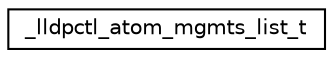 digraph G
{
  edge [fontname="Helvetica",fontsize="10",labelfontname="Helvetica",labelfontsize="10"];
  node [fontname="Helvetica",fontsize="10",shape=record];
  rankdir="LR";
  Node1 [label="_lldpctl_atom_mgmts_list_t",height=0.2,width=0.4,color="black", fillcolor="white", style="filled",URL="$struct__lldpctl__atom__mgmts__list__t.html"];
}
